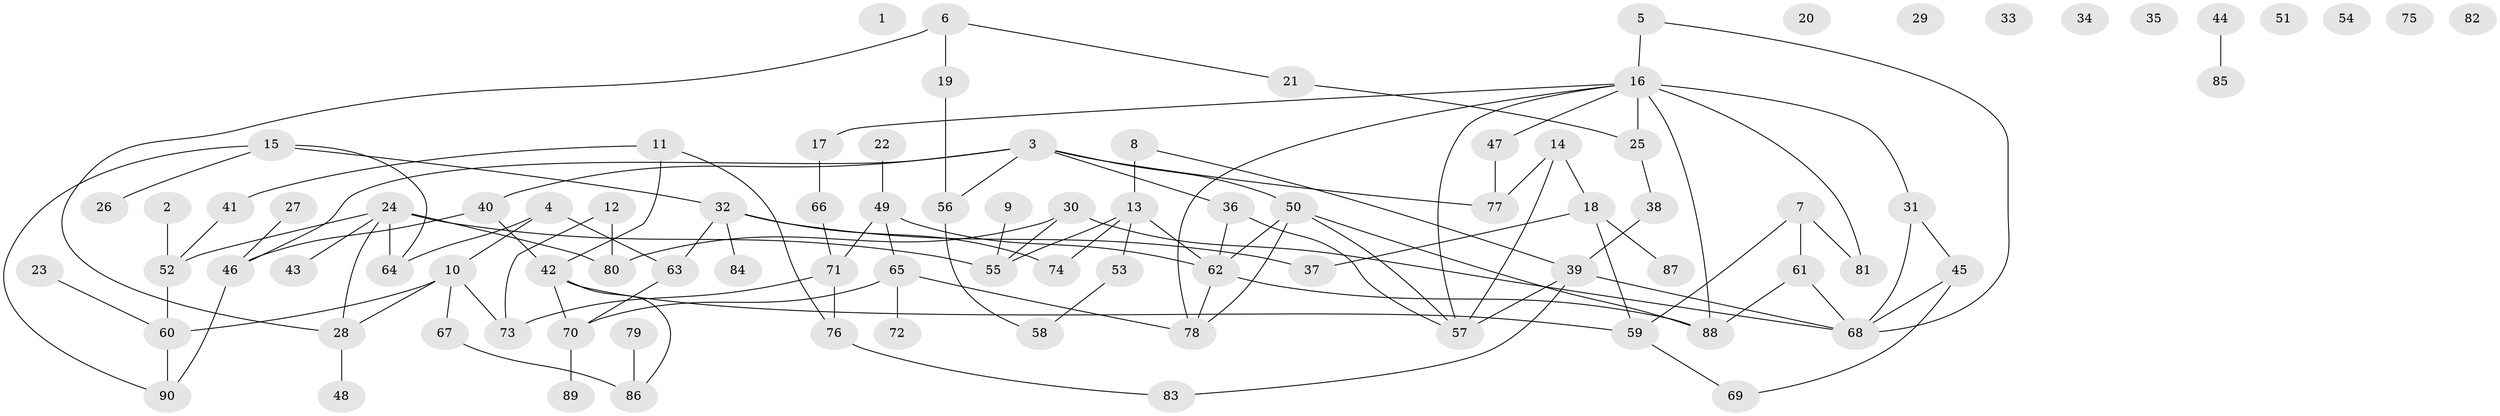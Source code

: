 // coarse degree distribution, {9: 0.029411764705882353, 8: 0.029411764705882353, 3: 0.3235294117647059, 4: 0.17647058823529413, 6: 0.08823529411764706, 1: 0.11764705882352941, 5: 0.11764705882352941, 2: 0.11764705882352941}
// Generated by graph-tools (version 1.1) at 2025/48/03/04/25 22:48:29]
// undirected, 90 vertices, 119 edges
graph export_dot {
  node [color=gray90,style=filled];
  1;
  2;
  3;
  4;
  5;
  6;
  7;
  8;
  9;
  10;
  11;
  12;
  13;
  14;
  15;
  16;
  17;
  18;
  19;
  20;
  21;
  22;
  23;
  24;
  25;
  26;
  27;
  28;
  29;
  30;
  31;
  32;
  33;
  34;
  35;
  36;
  37;
  38;
  39;
  40;
  41;
  42;
  43;
  44;
  45;
  46;
  47;
  48;
  49;
  50;
  51;
  52;
  53;
  54;
  55;
  56;
  57;
  58;
  59;
  60;
  61;
  62;
  63;
  64;
  65;
  66;
  67;
  68;
  69;
  70;
  71;
  72;
  73;
  74;
  75;
  76;
  77;
  78;
  79;
  80;
  81;
  82;
  83;
  84;
  85;
  86;
  87;
  88;
  89;
  90;
  2 -- 52;
  3 -- 36;
  3 -- 40;
  3 -- 46;
  3 -- 50;
  3 -- 56;
  3 -- 77;
  4 -- 10;
  4 -- 63;
  4 -- 64;
  5 -- 16;
  5 -- 68;
  6 -- 19;
  6 -- 21;
  6 -- 28;
  7 -- 59;
  7 -- 61;
  7 -- 81;
  8 -- 13;
  8 -- 39;
  9 -- 55;
  10 -- 28;
  10 -- 60;
  10 -- 67;
  10 -- 73;
  11 -- 41;
  11 -- 42;
  11 -- 76;
  12 -- 73;
  12 -- 80;
  13 -- 53;
  13 -- 55;
  13 -- 62;
  13 -- 74;
  14 -- 18;
  14 -- 57;
  14 -- 77;
  15 -- 26;
  15 -- 32;
  15 -- 64;
  15 -- 90;
  16 -- 17;
  16 -- 25;
  16 -- 31;
  16 -- 47;
  16 -- 57;
  16 -- 78;
  16 -- 81;
  16 -- 88;
  17 -- 66;
  18 -- 37;
  18 -- 59;
  18 -- 87;
  19 -- 56;
  21 -- 25;
  22 -- 49;
  23 -- 60;
  24 -- 28;
  24 -- 43;
  24 -- 52;
  24 -- 55;
  24 -- 64;
  24 -- 80;
  25 -- 38;
  27 -- 46;
  28 -- 48;
  30 -- 55;
  30 -- 68;
  30 -- 80;
  31 -- 45;
  31 -- 68;
  32 -- 37;
  32 -- 63;
  32 -- 74;
  32 -- 84;
  36 -- 57;
  36 -- 62;
  38 -- 39;
  39 -- 57;
  39 -- 68;
  39 -- 83;
  40 -- 42;
  40 -- 46;
  41 -- 52;
  42 -- 59;
  42 -- 70;
  42 -- 86;
  44 -- 85;
  45 -- 68;
  45 -- 69;
  46 -- 90;
  47 -- 77;
  49 -- 62;
  49 -- 65;
  49 -- 71;
  50 -- 57;
  50 -- 62;
  50 -- 78;
  50 -- 88;
  52 -- 60;
  53 -- 58;
  56 -- 58;
  59 -- 69;
  60 -- 90;
  61 -- 68;
  61 -- 88;
  62 -- 78;
  62 -- 88;
  63 -- 70;
  65 -- 70;
  65 -- 72;
  65 -- 78;
  66 -- 71;
  67 -- 86;
  70 -- 89;
  71 -- 73;
  71 -- 76;
  76 -- 83;
  79 -- 86;
}
